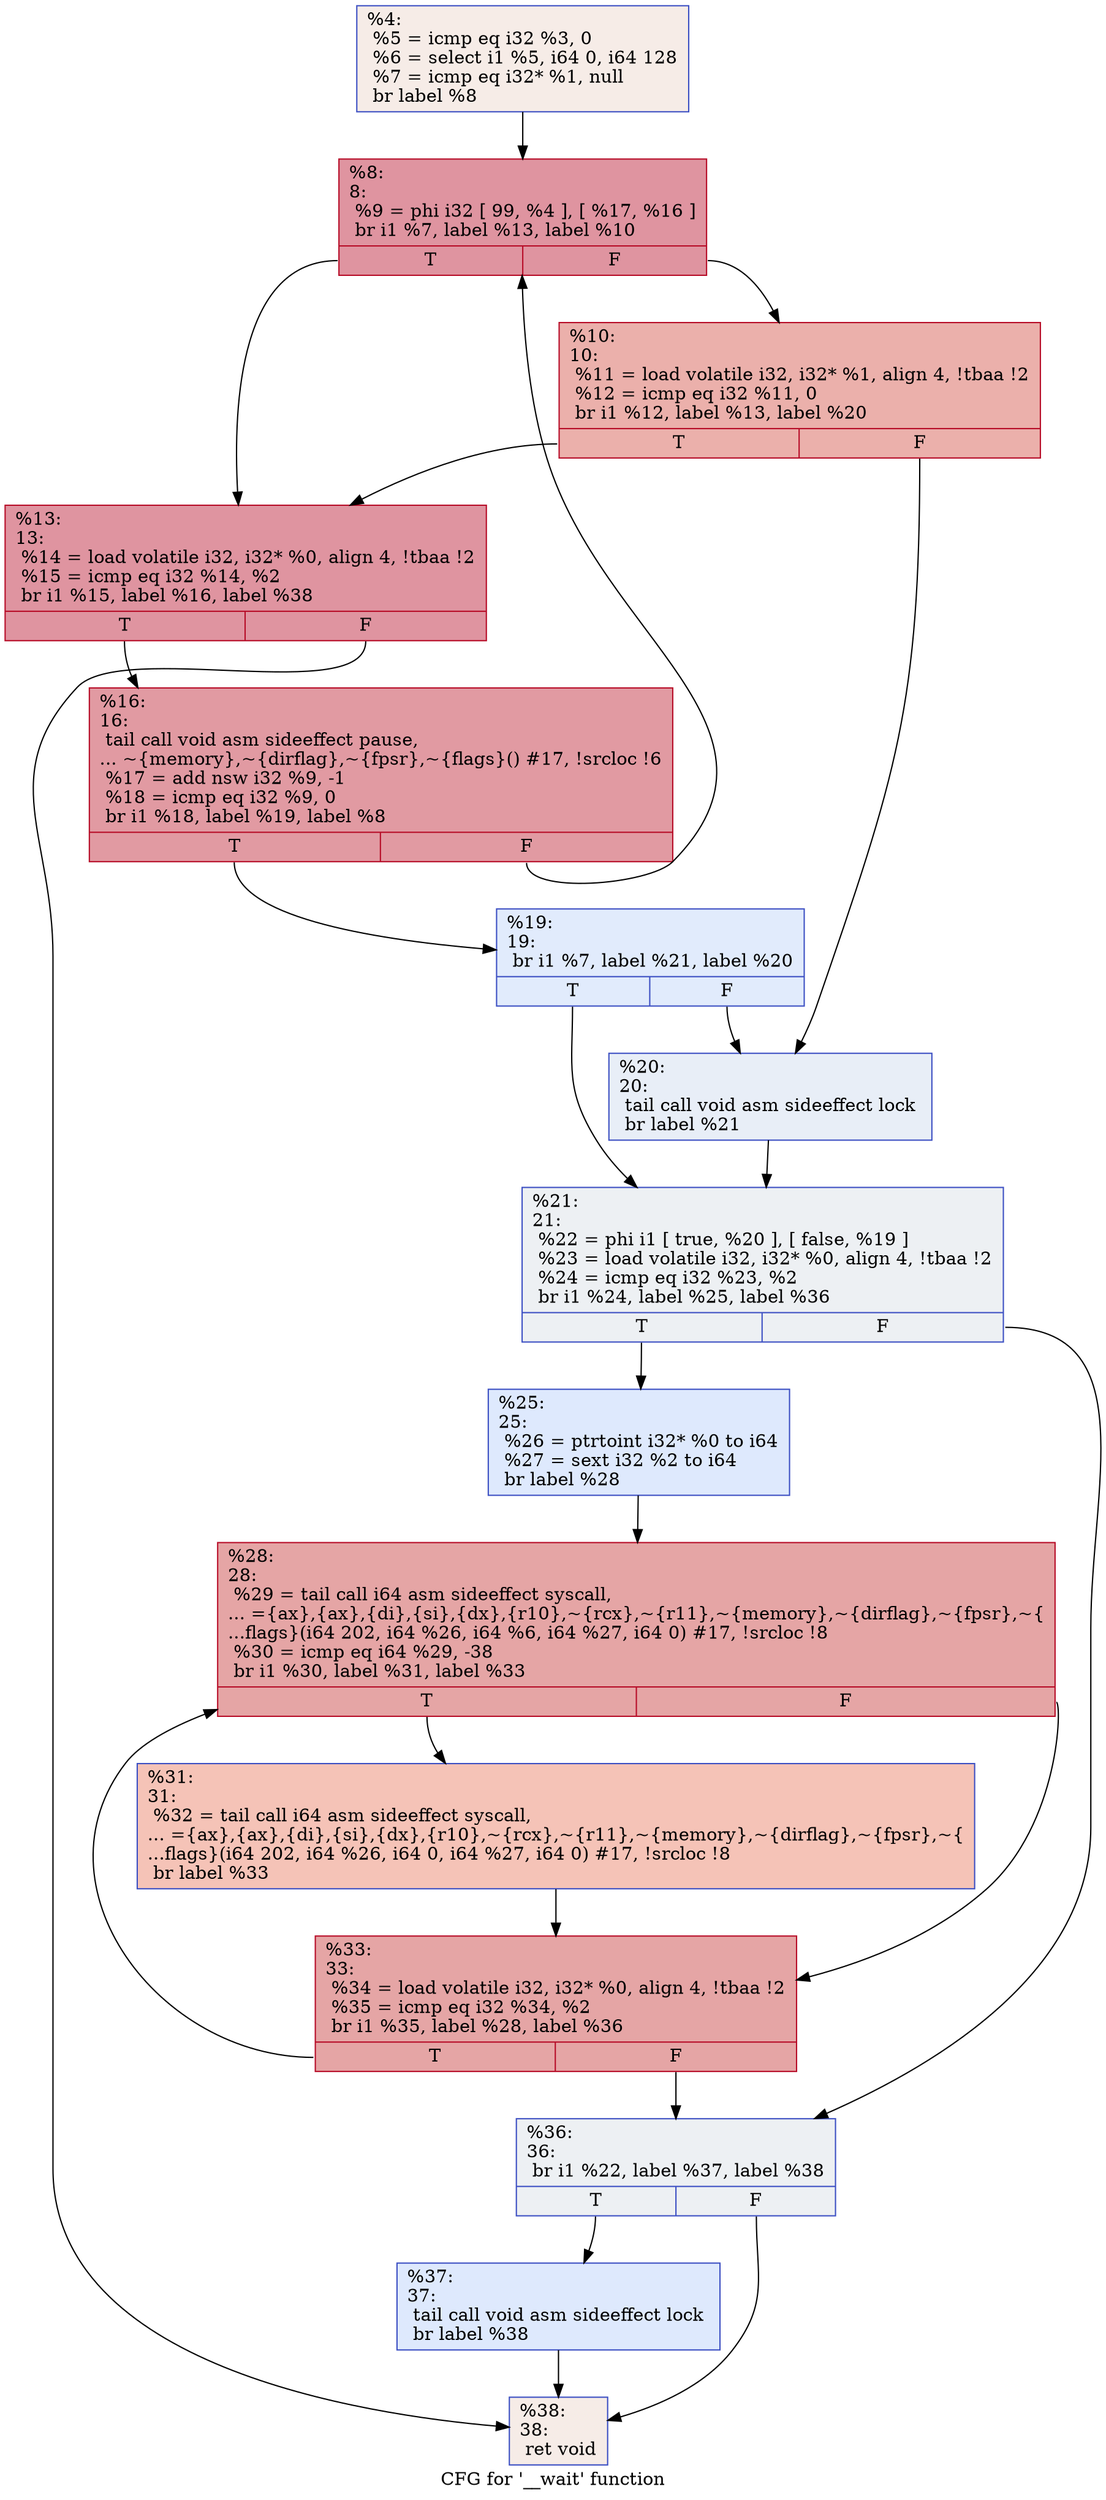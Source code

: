 digraph "CFG for '__wait' function" {
	label="CFG for '__wait' function";

	Node0x12e5f00 [shape=record,color="#3d50c3ff", style=filled, fillcolor="#ead5c970",label="{%4:\l  %5 = icmp eq i32 %3, 0\l  %6 = select i1 %5, i64 0, i64 128\l  %7 = icmp eq i32* %1, null\l  br label %8\l}"];
	Node0x12e5f00 -> Node0x12e6900;
	Node0x12e6900 [shape=record,color="#b70d28ff", style=filled, fillcolor="#b70d2870",label="{%8:\l8:                                                \l  %9 = phi i32 [ 99, %4 ], [ %17, %16 ]\l  br i1 %7, label %13, label %10\l|{<s0>T|<s1>F}}"];
	Node0x12e6900:s0 -> Node0x12e69a0;
	Node0x12e6900:s1 -> Node0x12e6950;
	Node0x12e6950 [shape=record,color="#b70d28ff", style=filled, fillcolor="#d24b4070",label="{%10:\l10:                                               \l  %11 = load volatile i32, i32* %1, align 4, !tbaa !2\l  %12 = icmp eq i32 %11, 0\l  br i1 %12, label %13, label %20\l|{<s0>T|<s1>F}}"];
	Node0x12e6950:s0 -> Node0x12e69a0;
	Node0x12e6950:s1 -> Node0x12e6a90;
	Node0x12e69a0 [shape=record,color="#b70d28ff", style=filled, fillcolor="#b70d2870",label="{%13:\l13:                                               \l  %14 = load volatile i32, i32* %0, align 4, !tbaa !2\l  %15 = icmp eq i32 %14, %2\l  br i1 %15, label %16, label %38\l|{<s0>T|<s1>F}}"];
	Node0x12e69a0:s0 -> Node0x12e69f0;
	Node0x12e69a0:s1 -> Node0x12e6d10;
	Node0x12e69f0 [shape=record,color="#b70d28ff", style=filled, fillcolor="#bb1b2c70",label="{%16:\l16:                                               \l  tail call void asm sideeffect pause,\l... ~\{memory\},~\{dirflag\},~\{fpsr\},~\{flags\}() #17, !srcloc !6\l  %17 = add nsw i32 %9, -1\l  %18 = icmp eq i32 %9, 0\l  br i1 %18, label %19, label %8\l|{<s0>T|<s1>F}}"];
	Node0x12e69f0:s0 -> Node0x12e6a40;
	Node0x12e69f0:s1 -> Node0x12e6900;
	Node0x12e6a40 [shape=record,color="#3d50c3ff", style=filled, fillcolor="#bbd1f870",label="{%19:\l19:                                               \l  br i1 %7, label %21, label %20\l|{<s0>T|<s1>F}}"];
	Node0x12e6a40:s0 -> Node0x12e6ae0;
	Node0x12e6a40:s1 -> Node0x12e6a90;
	Node0x12e6a90 [shape=record,color="#3d50c3ff", style=filled, fillcolor="#cbd8ee70",label="{%20:\l20:                                               \l  tail call void asm sideeffect lock \l  br label %21\l}"];
	Node0x12e6a90 -> Node0x12e6ae0;
	Node0x12e6ae0 [shape=record,color="#3d50c3ff", style=filled, fillcolor="#d6dce470",label="{%21:\l21:                                               \l  %22 = phi i1 [ true, %20 ], [ false, %19 ]\l  %23 = load volatile i32, i32* %0, align 4, !tbaa !2\l  %24 = icmp eq i32 %23, %2\l  br i1 %24, label %25, label %36\l|{<s0>T|<s1>F}}"];
	Node0x12e6ae0:s0 -> Node0x12e6b30;
	Node0x12e6ae0:s1 -> Node0x12e6c70;
	Node0x12e6b30 [shape=record,color="#3d50c3ff", style=filled, fillcolor="#b5cdfa70",label="{%25:\l25:                                               \l  %26 = ptrtoint i32* %0 to i64\l  %27 = sext i32 %2 to i64\l  br label %28\l}"];
	Node0x12e6b30 -> Node0x12e6b80;
	Node0x12e6b80 [shape=record,color="#b70d28ff", style=filled, fillcolor="#c5333470",label="{%28:\l28:                                               \l  %29 = tail call i64 asm sideeffect syscall,\l... =\{ax\},\{ax\},\{di\},\{si\},\{dx\},\{r10\},~\{rcx\},~\{r11\},~\{memory\},~\{dirflag\},~\{fpsr\},~\{\l...flags\}(i64 202, i64 %26, i64 %6, i64 %27, i64 0) #17, !srcloc !8\l  %30 = icmp eq i64 %29, -38\l  br i1 %30, label %31, label %33\l|{<s0>T|<s1>F}}"];
	Node0x12e6b80:s0 -> Node0x12e6bd0;
	Node0x12e6b80:s1 -> Node0x12e6c20;
	Node0x12e6bd0 [shape=record,color="#3d50c3ff", style=filled, fillcolor="#e8765c70",label="{%31:\l31:                                               \l  %32 = tail call i64 asm sideeffect syscall,\l... =\{ax\},\{ax\},\{di\},\{si\},\{dx\},\{r10\},~\{rcx\},~\{r11\},~\{memory\},~\{dirflag\},~\{fpsr\},~\{\l...flags\}(i64 202, i64 %26, i64 0, i64 %27, i64 0) #17, !srcloc !8\l  br label %33\l}"];
	Node0x12e6bd0 -> Node0x12e6c20;
	Node0x12e6c20 [shape=record,color="#b70d28ff", style=filled, fillcolor="#c5333470",label="{%33:\l33:                                               \l  %34 = load volatile i32, i32* %0, align 4, !tbaa !2\l  %35 = icmp eq i32 %34, %2\l  br i1 %35, label %28, label %36\l|{<s0>T|<s1>F}}"];
	Node0x12e6c20:s0 -> Node0x12e6b80;
	Node0x12e6c20:s1 -> Node0x12e6c70;
	Node0x12e6c70 [shape=record,color="#3d50c3ff", style=filled, fillcolor="#d6dce470",label="{%36:\l36:                                               \l  br i1 %22, label %37, label %38\l|{<s0>T|<s1>F}}"];
	Node0x12e6c70:s0 -> Node0x12e6cc0;
	Node0x12e6c70:s1 -> Node0x12e6d10;
	Node0x12e6cc0 [shape=record,color="#3d50c3ff", style=filled, fillcolor="#b5cdfa70",label="{%37:\l37:                                               \l  tail call void asm sideeffect lock \l  br label %38\l}"];
	Node0x12e6cc0 -> Node0x12e6d10;
	Node0x12e6d10 [shape=record,color="#3d50c3ff", style=filled, fillcolor="#ead5c970",label="{%38:\l38:                                               \l  ret void\l}"];
}

